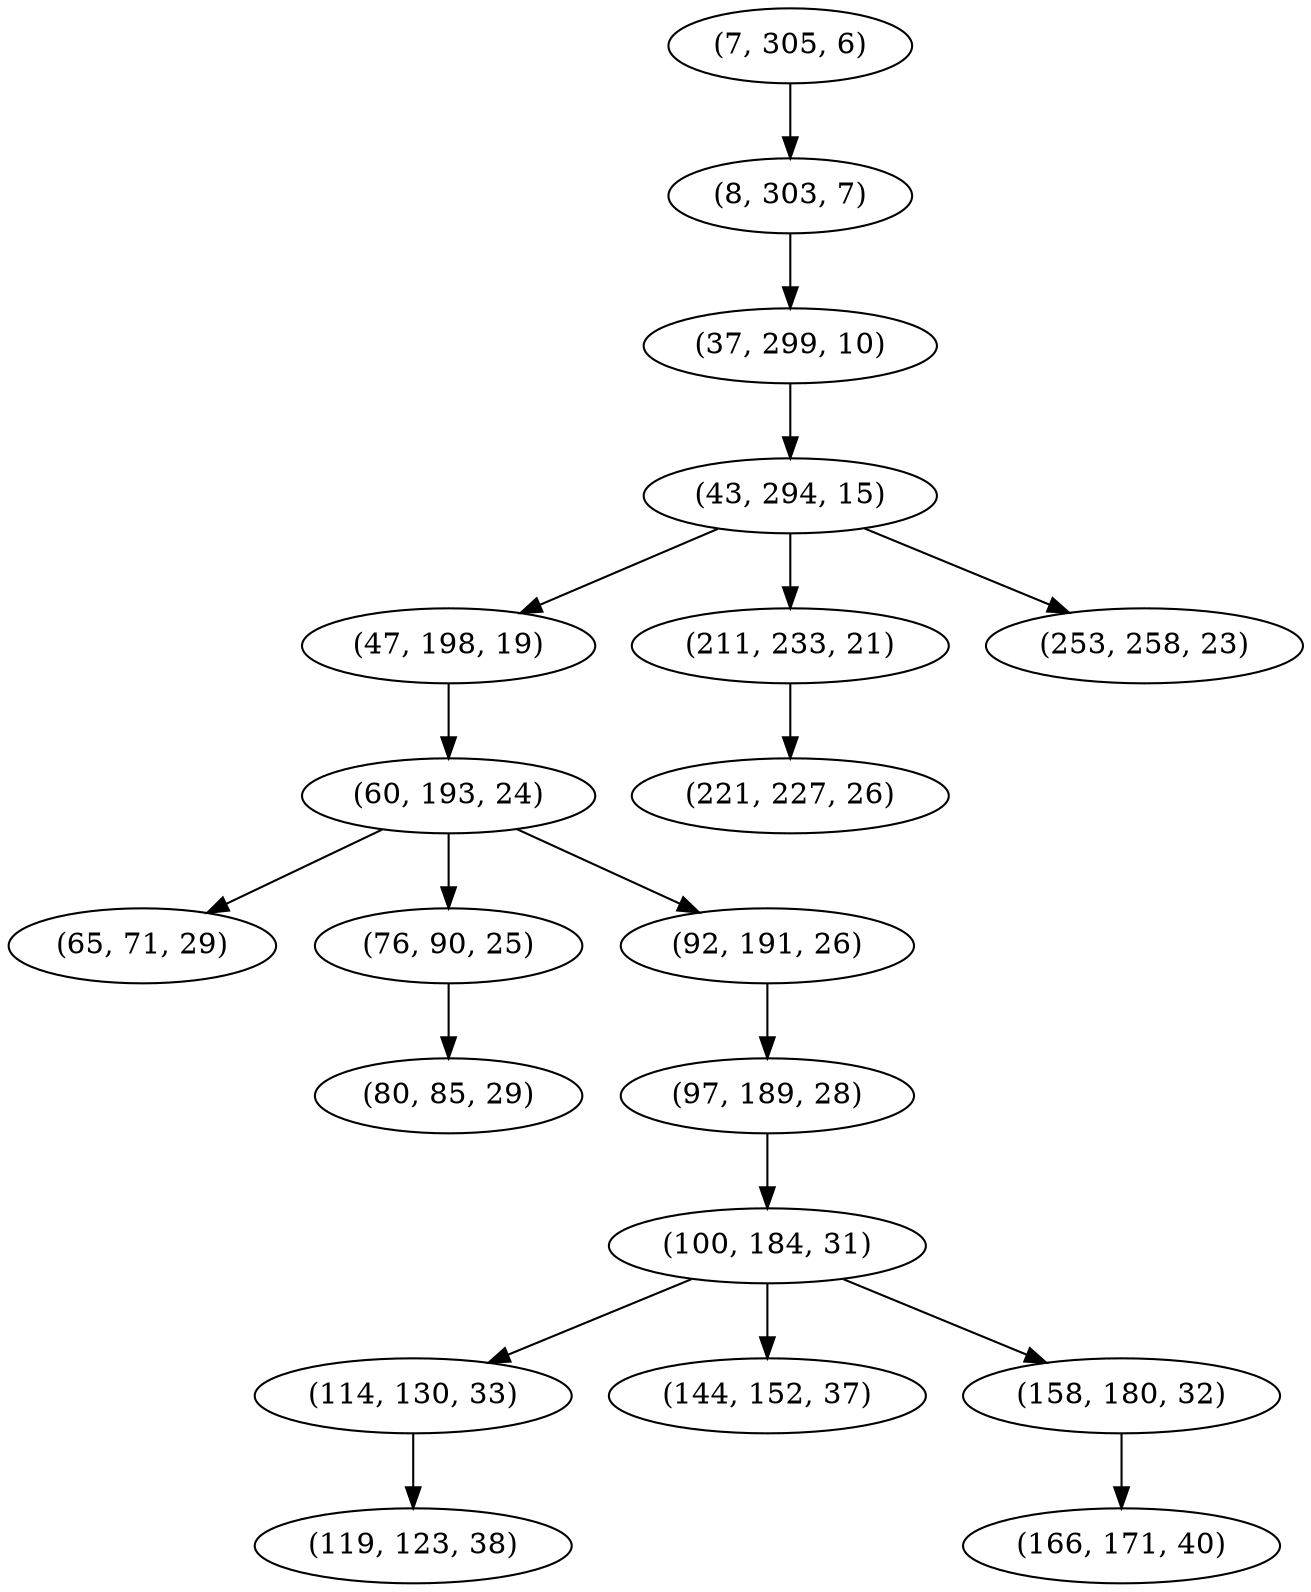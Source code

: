 digraph tree {
    "(7, 305, 6)";
    "(8, 303, 7)";
    "(37, 299, 10)";
    "(43, 294, 15)";
    "(47, 198, 19)";
    "(60, 193, 24)";
    "(65, 71, 29)";
    "(76, 90, 25)";
    "(80, 85, 29)";
    "(92, 191, 26)";
    "(97, 189, 28)";
    "(100, 184, 31)";
    "(114, 130, 33)";
    "(119, 123, 38)";
    "(144, 152, 37)";
    "(158, 180, 32)";
    "(166, 171, 40)";
    "(211, 233, 21)";
    "(221, 227, 26)";
    "(253, 258, 23)";
    "(7, 305, 6)" -> "(8, 303, 7)";
    "(8, 303, 7)" -> "(37, 299, 10)";
    "(37, 299, 10)" -> "(43, 294, 15)";
    "(43, 294, 15)" -> "(47, 198, 19)";
    "(43, 294, 15)" -> "(211, 233, 21)";
    "(43, 294, 15)" -> "(253, 258, 23)";
    "(47, 198, 19)" -> "(60, 193, 24)";
    "(60, 193, 24)" -> "(65, 71, 29)";
    "(60, 193, 24)" -> "(76, 90, 25)";
    "(60, 193, 24)" -> "(92, 191, 26)";
    "(76, 90, 25)" -> "(80, 85, 29)";
    "(92, 191, 26)" -> "(97, 189, 28)";
    "(97, 189, 28)" -> "(100, 184, 31)";
    "(100, 184, 31)" -> "(114, 130, 33)";
    "(100, 184, 31)" -> "(144, 152, 37)";
    "(100, 184, 31)" -> "(158, 180, 32)";
    "(114, 130, 33)" -> "(119, 123, 38)";
    "(158, 180, 32)" -> "(166, 171, 40)";
    "(211, 233, 21)" -> "(221, 227, 26)";
}
